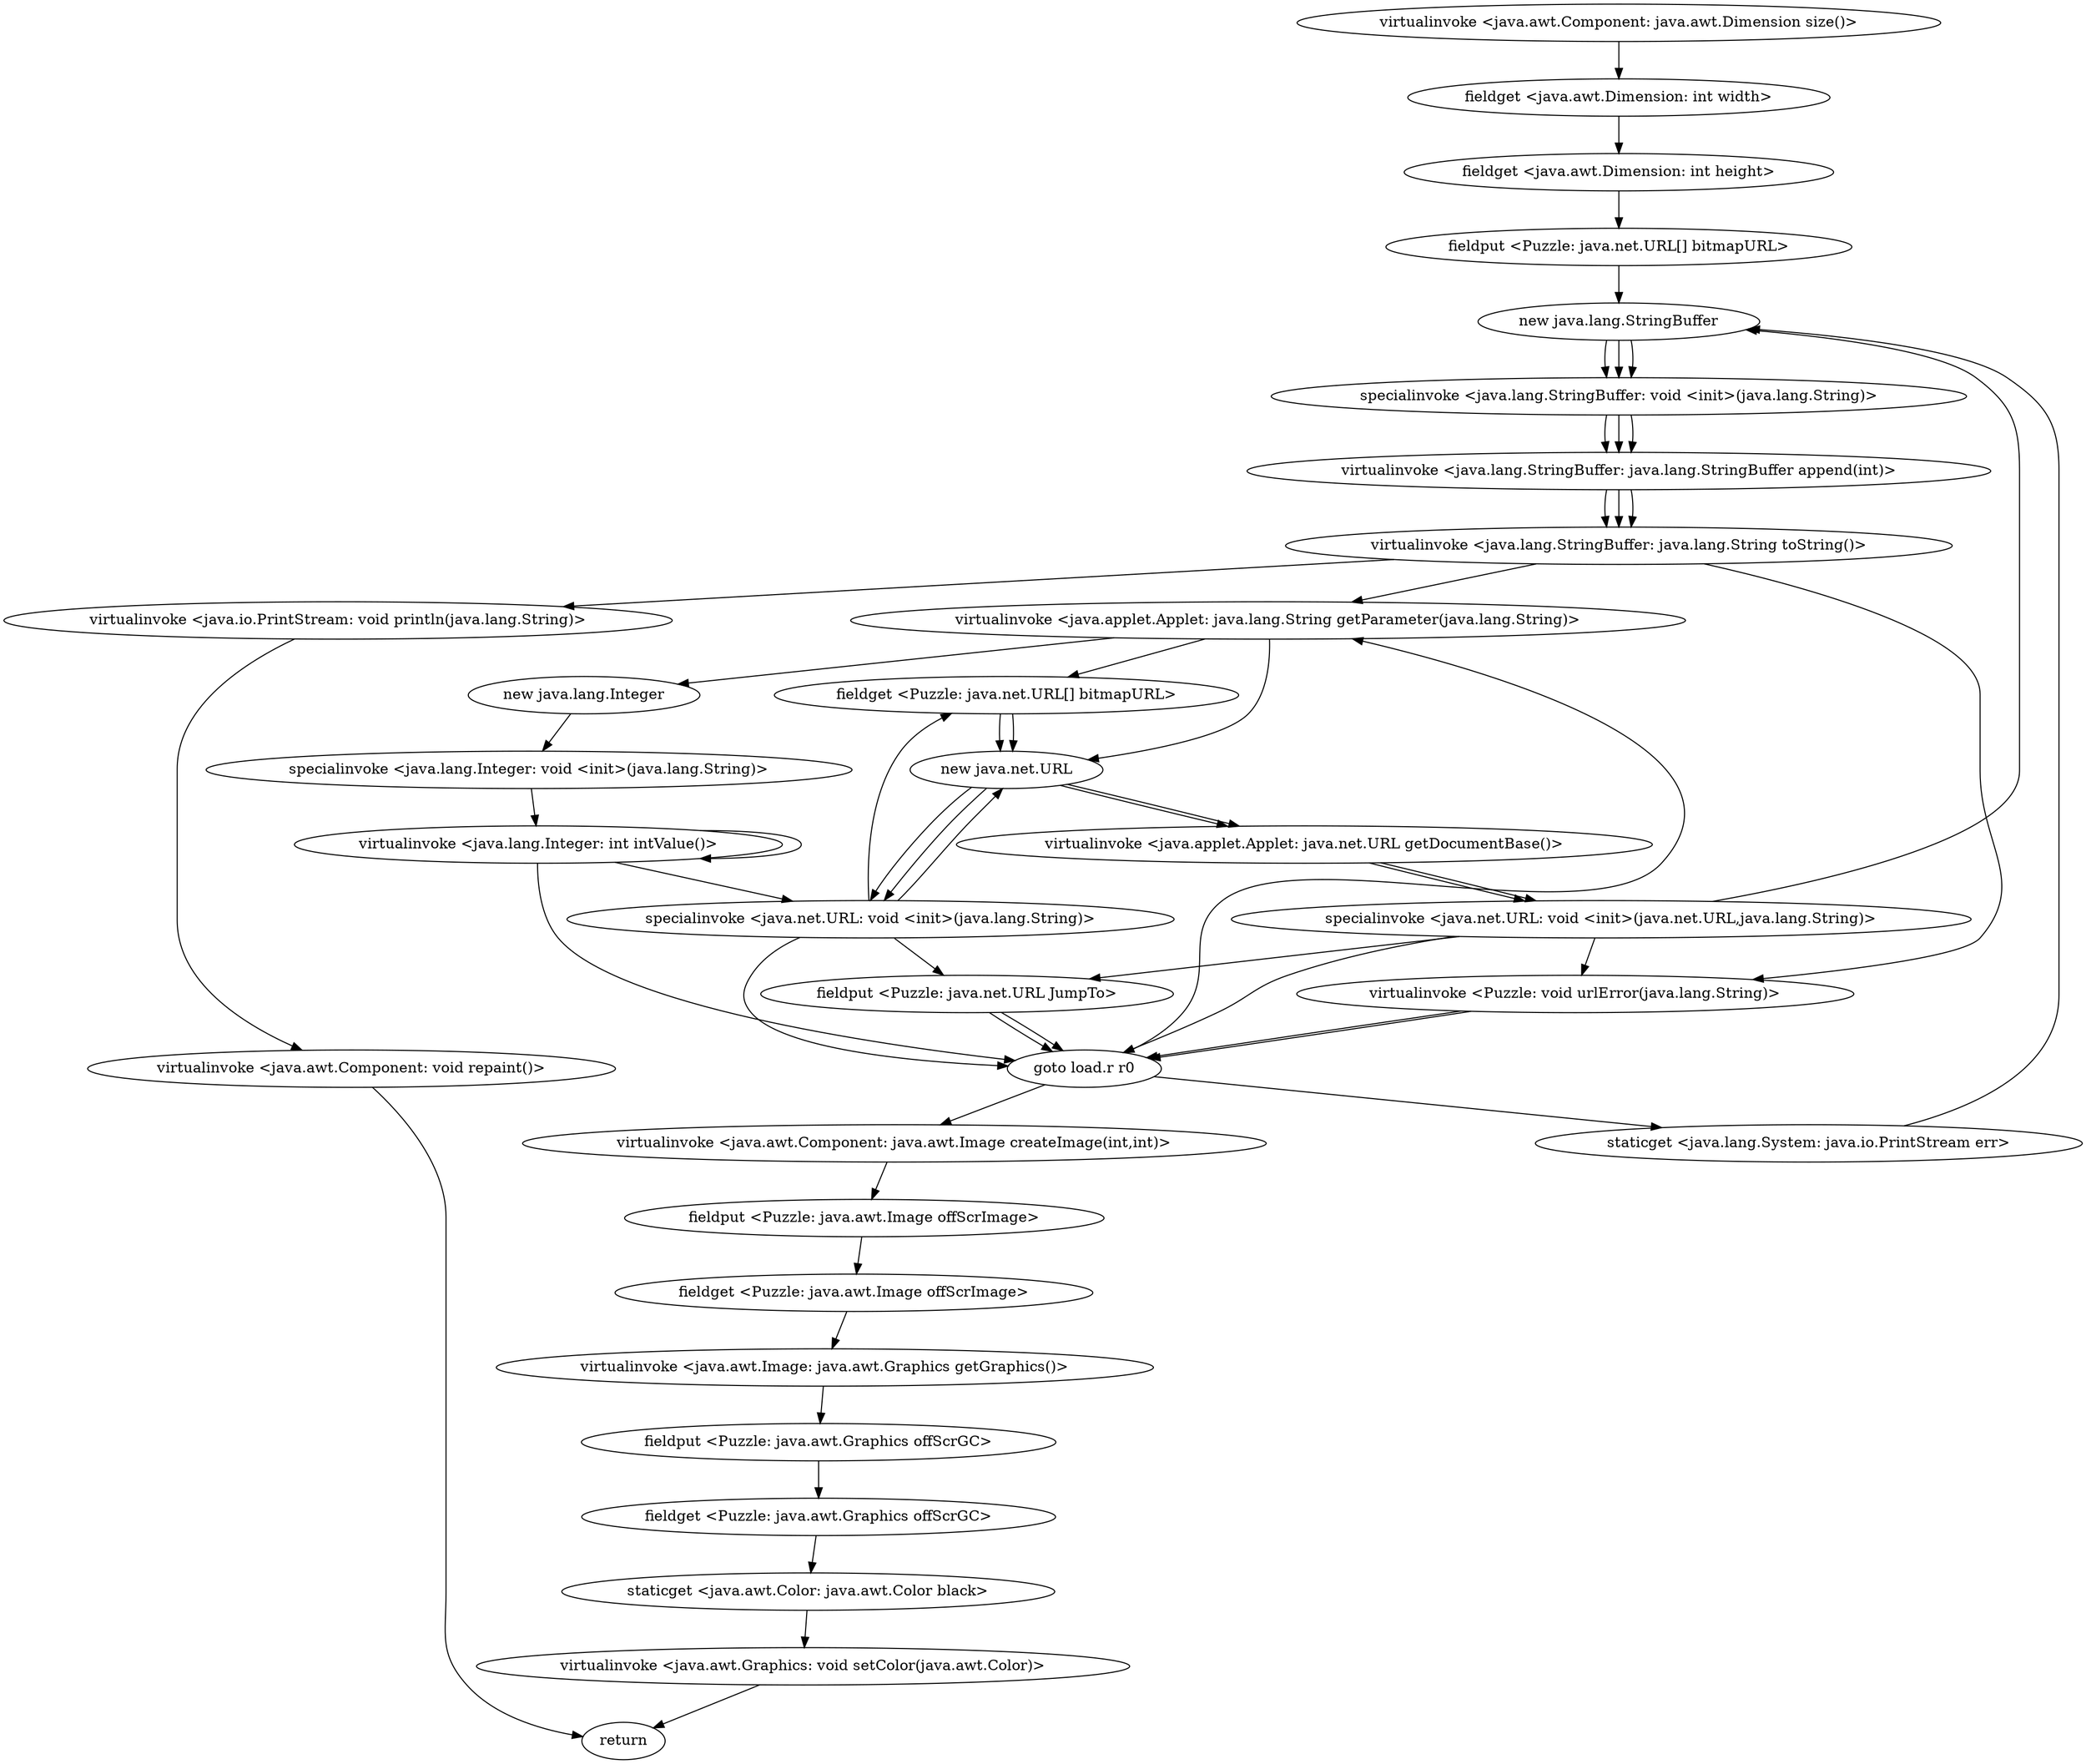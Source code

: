 digraph "" {
"virtualinvoke <java.awt.Component: java.awt.Dimension size()>";
 "virtualinvoke <java.awt.Component: java.awt.Dimension size()>"->"fieldget <java.awt.Dimension: int width>";
 "fieldget <java.awt.Dimension: int width>"->"fieldget <java.awt.Dimension: int height>";
 "fieldget <java.awt.Dimension: int height>"->"fieldput <Puzzle: java.net.URL[] bitmapURL>";
 "fieldput <Puzzle: java.net.URL[] bitmapURL>"->"new java.lang.StringBuffer";
 "new java.lang.StringBuffer"->"specialinvoke <java.lang.StringBuffer: void <init>(java.lang.String)>";
 "specialinvoke <java.lang.StringBuffer: void <init>(java.lang.String)>"->"virtualinvoke <java.lang.StringBuffer: java.lang.StringBuffer append(int)>";
 "virtualinvoke <java.lang.StringBuffer: java.lang.StringBuffer append(int)>"->"virtualinvoke <java.lang.StringBuffer: java.lang.String toString()>";
 "virtualinvoke <java.lang.StringBuffer: java.lang.String toString()>"->"virtualinvoke <java.applet.Applet: java.lang.String getParameter(java.lang.String)>";
 "virtualinvoke <java.applet.Applet: java.lang.String getParameter(java.lang.String)>"->"fieldget <Puzzle: java.net.URL[] bitmapURL>";
 "fieldget <Puzzle: java.net.URL[] bitmapURL>"->"new java.net.URL";
 "new java.net.URL"->"specialinvoke <java.net.URL: void <init>(java.lang.String)>";
 "specialinvoke <java.net.URL: void <init>(java.lang.String)>"->"goto load.r r0";
 "goto load.r r0"->"staticget <java.lang.System: java.io.PrintStream err>";
 "staticget <java.lang.System: java.io.PrintStream err>"->"new java.lang.StringBuffer";
 "new java.lang.StringBuffer"->"specialinvoke <java.lang.StringBuffer: void <init>(java.lang.String)>";
 "specialinvoke <java.lang.StringBuffer: void <init>(java.lang.String)>"->"virtualinvoke <java.lang.StringBuffer: java.lang.StringBuffer append(int)>";
 "virtualinvoke <java.lang.StringBuffer: java.lang.StringBuffer append(int)>"->"virtualinvoke <java.lang.StringBuffer: java.lang.String toString()>";
 "virtualinvoke <java.lang.StringBuffer: java.lang.String toString()>"->"virtualinvoke <java.io.PrintStream: void println(java.lang.String)>";
 "virtualinvoke <java.io.PrintStream: void println(java.lang.String)>"->"virtualinvoke <java.awt.Component: void repaint()>";
 "virtualinvoke <java.awt.Component: void repaint()>"->"return";
"virtualinvoke <java.applet.Applet: java.lang.String getParameter(java.lang.String)>";
 "virtualinvoke <java.applet.Applet: java.lang.String getParameter(java.lang.String)>"->"new java.net.URL";
 "new java.net.URL"->"specialinvoke <java.net.URL: void <init>(java.lang.String)>";
 "specialinvoke <java.net.URL: void <init>(java.lang.String)>"->"fieldput <Puzzle: java.net.URL JumpTo>";
 "fieldput <Puzzle: java.net.URL JumpTo>"->"goto load.r r0";
 "goto load.r r0"->"virtualinvoke <java.applet.Applet: java.lang.String getParameter(java.lang.String)>";
 "virtualinvoke <java.applet.Applet: java.lang.String getParameter(java.lang.String)>"->"new java.lang.Integer";
 "new java.lang.Integer"->"specialinvoke <java.lang.Integer: void <init>(java.lang.String)>";
 "specialinvoke <java.lang.Integer: void <init>(java.lang.String)>"->"virtualinvoke <java.lang.Integer: int intValue()>";
 "virtualinvoke <java.lang.Integer: int intValue()>"->"virtualinvoke <java.lang.Integer: int intValue()>";
 "virtualinvoke <java.lang.Integer: int intValue()>"->"goto load.r r0";
 "goto load.r r0"->"virtualinvoke <java.awt.Component: java.awt.Image createImage(int,int)>";
 "virtualinvoke <java.awt.Component: java.awt.Image createImage(int,int)>"->"fieldput <Puzzle: java.awt.Image offScrImage>";
 "fieldput <Puzzle: java.awt.Image offScrImage>"->"fieldget <Puzzle: java.awt.Image offScrImage>";
 "fieldget <Puzzle: java.awt.Image offScrImage>"->"virtualinvoke <java.awt.Image: java.awt.Graphics getGraphics()>";
 "virtualinvoke <java.awt.Image: java.awt.Graphics getGraphics()>"->"fieldput <Puzzle: java.awt.Graphics offScrGC>";
 "fieldput <Puzzle: java.awt.Graphics offScrGC>"->"fieldget <Puzzle: java.awt.Graphics offScrGC>";
 "fieldget <Puzzle: java.awt.Graphics offScrGC>"->"staticget <java.awt.Color: java.awt.Color black>";
 "staticget <java.awt.Color: java.awt.Color black>"->"virtualinvoke <java.awt.Graphics: void setColor(java.awt.Color)>";
 "virtualinvoke <java.awt.Graphics: void setColor(java.awt.Color)>"->"return";
 "virtualinvoke <java.lang.Integer: int intValue()>"-> "specialinvoke <java.net.URL: void <init>(java.lang.String)>"->"new java.net.URL";
 "new java.net.URL"->"virtualinvoke <java.applet.Applet: java.net.URL getDocumentBase()>";
 "virtualinvoke <java.applet.Applet: java.net.URL getDocumentBase()>"->"specialinvoke <java.net.URL: void <init>(java.net.URL,java.lang.String)>";
 "specialinvoke <java.net.URL: void <init>(java.net.URL,java.lang.String)>"->"fieldput <Puzzle: java.net.URL JumpTo>";
 "fieldput <Puzzle: java.net.URL JumpTo>"->"goto load.r r0";
 "specialinvoke <java.net.URL: void <init>(java.net.URL,java.lang.String)>"->"virtualinvoke <Puzzle: void urlError(java.lang.String)>";
 "virtualinvoke <Puzzle: void urlError(java.lang.String)>"->"goto load.r r0";
 "specialinvoke <java.net.URL: void <init>(java.lang.String)>"->"fieldget <Puzzle: java.net.URL[] bitmapURL>";
 "fieldget <Puzzle: java.net.URL[] bitmapURL>"->"new java.net.URL";
 "new java.net.URL"->"virtualinvoke <java.applet.Applet: java.net.URL getDocumentBase()>";
 "virtualinvoke <java.applet.Applet: java.net.URL getDocumentBase()>"->"specialinvoke <java.net.URL: void <init>(java.net.URL,java.lang.String)>";
 "specialinvoke <java.net.URL: void <init>(java.net.URL,java.lang.String)>"->"goto load.r r0";
 "specialinvoke <java.net.URL: void <init>(java.net.URL,java.lang.String)>"->"new java.lang.StringBuffer";
 "new java.lang.StringBuffer"->"specialinvoke <java.lang.StringBuffer: void <init>(java.lang.String)>";
 "specialinvoke <java.lang.StringBuffer: void <init>(java.lang.String)>"->"virtualinvoke <java.lang.StringBuffer: java.lang.StringBuffer append(int)>";
 "virtualinvoke <java.lang.StringBuffer: java.lang.StringBuffer append(int)>"->"virtualinvoke <java.lang.StringBuffer: java.lang.String toString()>";
 "virtualinvoke <java.lang.StringBuffer: java.lang.String toString()>"->"virtualinvoke <Puzzle: void urlError(java.lang.String)>";
 "virtualinvoke <Puzzle: void urlError(java.lang.String)>"->"goto load.r r0";
}
